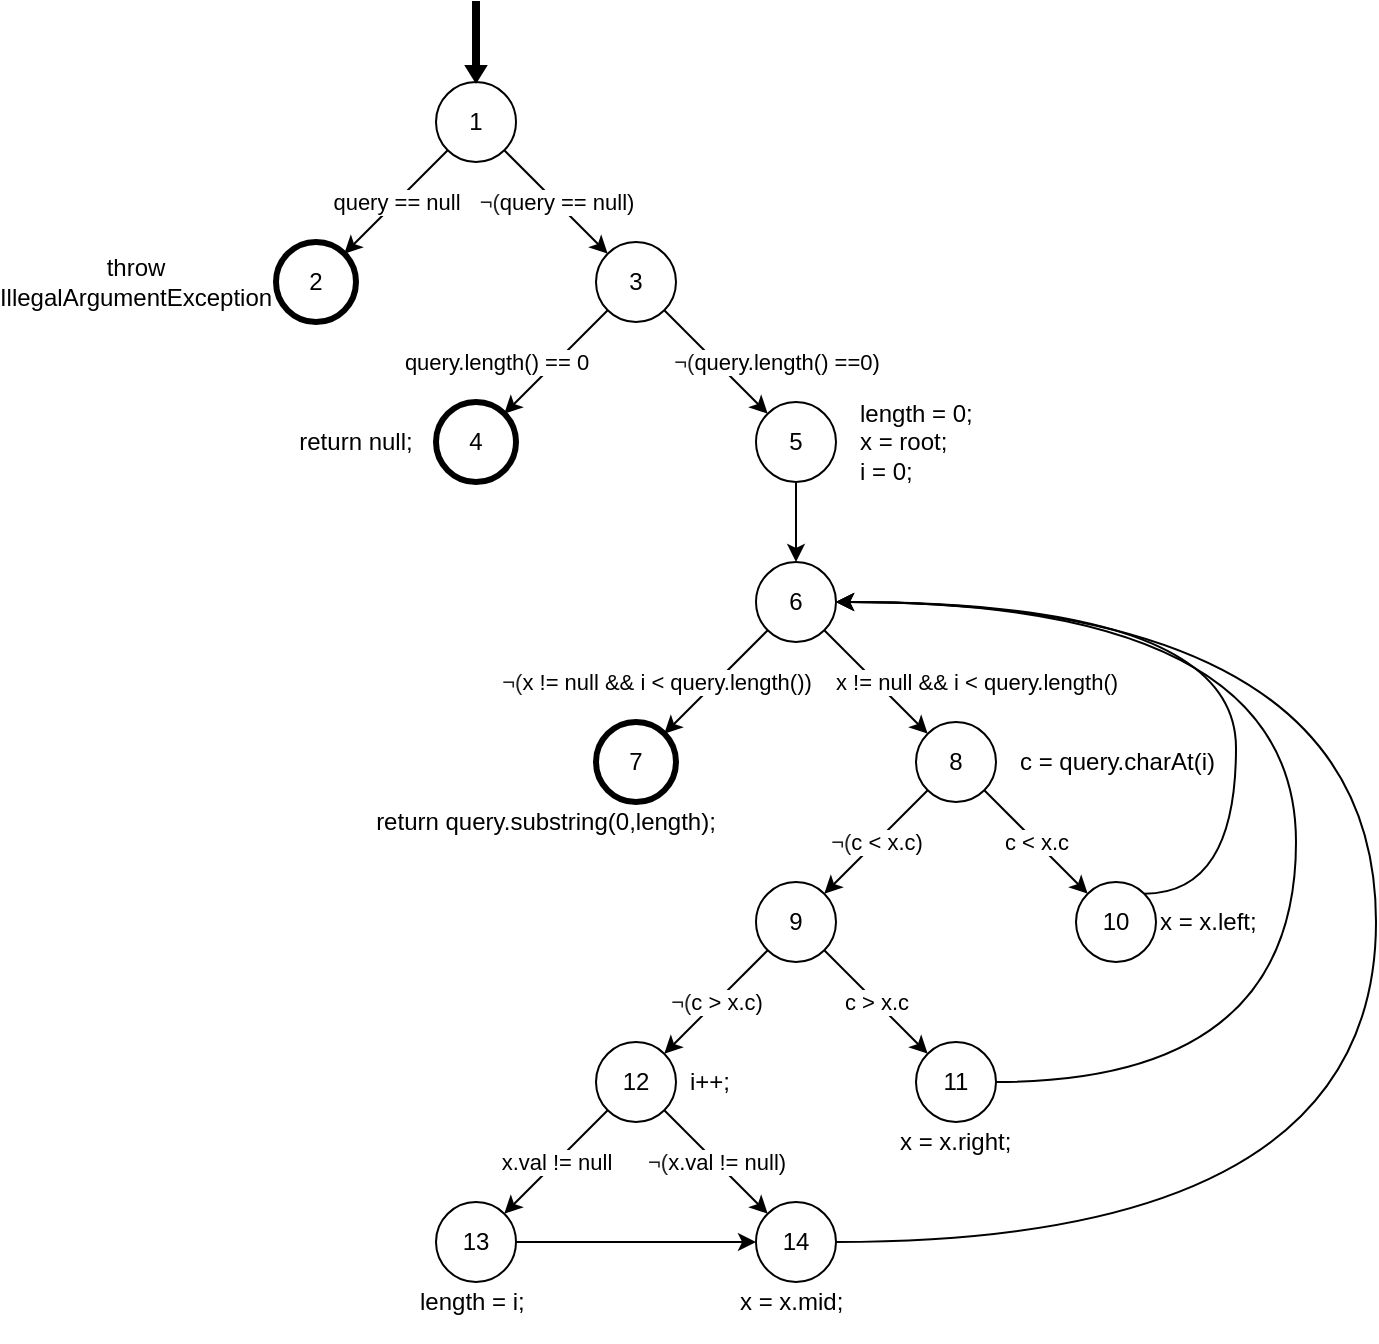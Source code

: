 <mxfile version="12.4.2" type="device" pages="1"><diagram id="HB46mMdSqpIC8kiP1vCG" name="Page-1"><mxGraphModel dx="1072" dy="815" grid="1" gridSize="10" guides="1" tooltips="1" connect="1" arrows="1" fold="1" page="1" pageScale="1" pageWidth="850" pageHeight="1100" math="0" shadow="0"><root><mxCell id="0"/><mxCell id="1" parent="0"/><mxCell id="EAz4oz9kHEWcXi7O_TOV-5" value="query == null" style="rounded=0;orthogonalLoop=1;jettySize=auto;html=1;exitX=0;exitY=1;exitDx=0;exitDy=0;entryX=1;entryY=0;entryDx=0;entryDy=0;align=center;verticalAlign=middle;" parent="1" source="EAz4oz9kHEWcXi7O_TOV-1" target="EAz4oz9kHEWcXi7O_TOV-3" edge="1"><mxGeometry relative="1" as="geometry"/></mxCell><mxCell id="EAz4oz9kHEWcXi7O_TOV-8" value="&lt;span style=&quot;white-space: normal ; font-family: sans-serif ; color: rgb(34 , 34 , 34)&quot;&gt;&lt;font style=&quot;font-size: 11px&quot;&gt;¬&lt;/font&gt;&lt;font style=&quot;font-size: 11px&quot;&gt;(&lt;/font&gt;&lt;/span&gt;query == null)" style="edgeStyle=none;rounded=0;orthogonalLoop=1;jettySize=auto;html=1;exitX=1;exitY=1;exitDx=0;exitDy=0;entryX=0;entryY=0;entryDx=0;entryDy=0;align=center;" parent="1" source="EAz4oz9kHEWcXi7O_TOV-1" target="EAz4oz9kHEWcXi7O_TOV-7" edge="1"><mxGeometry relative="1" as="geometry"/></mxCell><mxCell id="EAz4oz9kHEWcXi7O_TOV-1" value="1" style="ellipse;whiteSpace=wrap;html=1;aspect=fixed;" parent="1" vertex="1"><mxGeometry x="280" y="200" width="40" height="40" as="geometry"/></mxCell><mxCell id="EAz4oz9kHEWcXi7O_TOV-2" value="" style="shape=singleArrow;direction=south;whiteSpace=wrap;html=1;fillColor=#000000;" parent="1" vertex="1"><mxGeometry x="295" y="160" width="10" height="40" as="geometry"/></mxCell><mxCell id="EAz4oz9kHEWcXi7O_TOV-3" value="2" style="ellipse;whiteSpace=wrap;html=1;aspect=fixed;gradientColor=none;strokeWidth=3;" parent="1" vertex="1"><mxGeometry x="200" y="280" width="40" height="40" as="geometry"/></mxCell><mxCell id="EAz4oz9kHEWcXi7O_TOV-6" value="throw IllegalArgumentException" style="text;html=1;strokeColor=none;fillColor=none;align=center;verticalAlign=middle;whiteSpace=wrap;rounded=0;" parent="1" vertex="1"><mxGeometry x="110" y="290" width="40" height="20" as="geometry"/></mxCell><mxCell id="EAz4oz9kHEWcXi7O_TOV-12" value="query.length() == 0" style="edgeStyle=none;rounded=0;orthogonalLoop=1;jettySize=auto;html=1;exitX=0;exitY=1;exitDx=0;exitDy=0;entryX=1;entryY=0;entryDx=0;entryDy=0;" parent="1" source="EAz4oz9kHEWcXi7O_TOV-7" target="EAz4oz9kHEWcXi7O_TOV-9" edge="1"><mxGeometry x="0.58" y="-21" relative="1" as="geometry"><mxPoint as="offset"/></mxGeometry></mxCell><mxCell id="EAz4oz9kHEWcXi7O_TOV-13" value="&lt;font style=&quot;color: rgb(34 , 34 , 34) ; font-family: sans-serif ; white-space: normal&quot;&gt;¬&lt;/font&gt;&lt;font style=&quot;color: rgb(34 , 34 , 34) ; font-family: sans-serif ; white-space: normal&quot;&gt;(&lt;/font&gt;query.length() ==0)" style="edgeStyle=none;rounded=0;orthogonalLoop=1;jettySize=auto;html=1;exitX=1;exitY=1;exitDx=0;exitDy=0;entryX=0;entryY=0;entryDx=0;entryDy=0;" parent="1" source="EAz4oz9kHEWcXi7O_TOV-7" target="EAz4oz9kHEWcXi7O_TOV-10" edge="1"><mxGeometry x="0.58" y="21" relative="1" as="geometry"><mxPoint as="offset"/></mxGeometry></mxCell><mxCell id="EAz4oz9kHEWcXi7O_TOV-7" value="3" style="ellipse;whiteSpace=wrap;html=1;aspect=fixed;" parent="1" vertex="1"><mxGeometry x="360" y="280" width="40" height="40" as="geometry"/></mxCell><mxCell id="EAz4oz9kHEWcXi7O_TOV-9" value="4" style="ellipse;whiteSpace=wrap;html=1;aspect=fixed;strokeWidth=3;" parent="1" vertex="1"><mxGeometry x="280" y="360" width="40" height="40" as="geometry"/></mxCell><mxCell id="EAz4oz9kHEWcXi7O_TOV-17" value="&lt;font style=&quot;color: rgb(34 , 34 , 34) ; font-family: sans-serif ; white-space: normal&quot;&gt;¬&lt;/font&gt;&lt;font style=&quot;color: rgb(34 , 34 , 34) ; font-family: sans-serif ; white-space: normal&quot;&gt;(&lt;/font&gt;x != null &amp;amp;&amp;amp; i &amp;lt; query.length())" style="edgeStyle=none;rounded=0;orthogonalLoop=1;jettySize=auto;html=1;entryX=1;entryY=0;entryDx=0;entryDy=0;exitX=0;exitY=1;exitDx=0;exitDy=0;" parent="1" source="EAz4oz9kHEWcXi7O_TOV-27" target="EAz4oz9kHEWcXi7O_TOV-16" edge="1"><mxGeometry x="0.58" y="-21" relative="1" as="geometry"><mxPoint x="370" y="394" as="sourcePoint"/><mxPoint as="offset"/></mxGeometry></mxCell><mxCell id="EAz4oz9kHEWcXi7O_TOV-19" value="x != null &amp;amp;&amp;amp; i &amp;lt; query.length()" style="edgeStyle=none;rounded=0;orthogonalLoop=1;jettySize=auto;html=1;entryX=0;entryY=0;entryDx=0;entryDy=0;exitX=1;exitY=1;exitDx=0;exitDy=0;" parent="1" source="EAz4oz9kHEWcXi7O_TOV-27" target="EAz4oz9kHEWcXi7O_TOV-18" edge="1"><mxGeometry x="0.967" y="35" relative="1" as="geometry"><mxPoint x="620" y="360" as="sourcePoint"/><mxPoint as="offset"/></mxGeometry></mxCell><mxCell id="EAz4oz9kHEWcXi7O_TOV-28" style="edgeStyle=none;rounded=0;orthogonalLoop=1;jettySize=auto;html=1;exitX=0.5;exitY=1;exitDx=0;exitDy=0;entryX=0.5;entryY=0;entryDx=0;entryDy=0;" parent="1" source="EAz4oz9kHEWcXi7O_TOV-10" target="EAz4oz9kHEWcXi7O_TOV-27" edge="1"><mxGeometry relative="1" as="geometry"/></mxCell><mxCell id="EAz4oz9kHEWcXi7O_TOV-10" value="5" style="ellipse;whiteSpace=wrap;html=1;aspect=fixed;" parent="1" vertex="1"><mxGeometry x="440" y="360" width="40" height="40" as="geometry"/></mxCell><mxCell id="EAz4oz9kHEWcXi7O_TOV-14" value="return null;" style="text;html=1;strokeColor=none;fillColor=none;align=center;verticalAlign=middle;whiteSpace=wrap;rounded=0;" parent="1" vertex="1"><mxGeometry x="210" y="370" width="60" height="20" as="geometry"/></mxCell><mxCell id="EAz4oz9kHEWcXi7O_TOV-15" value="length = 0;&lt;br&gt;x = root;&lt;br&gt;i = 0;" style="text;html=1;strokeColor=none;fillColor=none;align=left;verticalAlign=middle;whiteSpace=wrap;rounded=0;" parent="1" vertex="1"><mxGeometry x="490" y="360" width="60" height="40" as="geometry"/></mxCell><mxCell id="EAz4oz9kHEWcXi7O_TOV-16" value="7" style="ellipse;whiteSpace=wrap;html=1;aspect=fixed;strokeWidth=3;" parent="1" vertex="1"><mxGeometry x="360" y="520" width="40" height="40" as="geometry"/></mxCell><mxCell id="EAz4oz9kHEWcXi7O_TOV-25" value="&lt;font style=&quot;color: rgb(34 , 34 , 34) ; font-family: sans-serif ; white-space: normal&quot;&gt;¬&lt;/font&gt;&lt;font style=&quot;color: rgb(34 , 34 , 34) ; font-family: sans-serif ; white-space: normal&quot;&gt;(&lt;/font&gt;c &amp;lt; x.c)" style="edgeStyle=none;rounded=0;orthogonalLoop=1;jettySize=auto;html=1;exitX=0;exitY=1;exitDx=0;exitDy=0;entryX=1;entryY=0;entryDx=0;entryDy=0;" parent="1" source="EAz4oz9kHEWcXi7O_TOV-18" target="EAz4oz9kHEWcXi7O_TOV-23" edge="1"><mxGeometry relative="1" as="geometry"/></mxCell><mxCell id="EAz4oz9kHEWcXi7O_TOV-29" value="c &amp;lt; x.c" style="edgeStyle=none;rounded=0;orthogonalLoop=1;jettySize=auto;html=1;exitX=1;exitY=1;exitDx=0;exitDy=0;entryX=0;entryY=0;entryDx=0;entryDy=0;" parent="1" source="EAz4oz9kHEWcXi7O_TOV-18" edge="1"><mxGeometry relative="1" as="geometry"><mxPoint x="605.858" y="605.858" as="targetPoint"/></mxGeometry></mxCell><mxCell id="EAz4oz9kHEWcXi7O_TOV-18" value="8" style="ellipse;whiteSpace=wrap;html=1;aspect=fixed;" parent="1" vertex="1"><mxGeometry x="520" y="520" width="40" height="40" as="geometry"/></mxCell><mxCell id="EAz4oz9kHEWcXi7O_TOV-20" value="return query.substring(0,length);" style="text;html=1;strokeColor=none;fillColor=none;align=center;verticalAlign=middle;whiteSpace=wrap;rounded=0;" parent="1" vertex="1"><mxGeometry x="245" y="560" width="180" height="20" as="geometry"/></mxCell><mxCell id="EAz4oz9kHEWcXi7O_TOV-34" value="c &amp;gt; x.c" style="edgeStyle=none;rounded=0;orthogonalLoop=1;jettySize=auto;html=1;exitX=1;exitY=1;exitDx=0;exitDy=0;entryX=0;entryY=0;entryDx=0;entryDy=0;" parent="1" source="EAz4oz9kHEWcXi7O_TOV-23" target="EAz4oz9kHEWcXi7O_TOV-33" edge="1"><mxGeometry relative="1" as="geometry"><mxPoint x="605.858" y="634.142" as="sourcePoint"/></mxGeometry></mxCell><mxCell id="EAz4oz9kHEWcXi7O_TOV-37" value="&lt;font style=&quot;color: rgb(34 , 34 , 34) ; font-family: sans-serif ; white-space: normal&quot;&gt;¬&lt;/font&gt;&lt;font style=&quot;color: rgb(34 , 34 , 34) ; font-family: sans-serif ; white-space: normal&quot;&gt;(&lt;/font&gt;c &amp;gt; x.c)" style="edgeStyle=none;rounded=0;orthogonalLoop=1;jettySize=auto;html=1;exitX=0;exitY=1;exitDx=0;exitDy=0;entryX=1;entryY=0;entryDx=0;entryDy=0;" parent="1" source="EAz4oz9kHEWcXi7O_TOV-23" target="EAz4oz9kHEWcXi7O_TOV-32" edge="1"><mxGeometry relative="1" as="geometry"><mxPoint x="634.142" y="634.142" as="sourcePoint"/></mxGeometry></mxCell><mxCell id="EAz4oz9kHEWcXi7O_TOV-23" value="9" style="ellipse;whiteSpace=wrap;html=1;aspect=fixed;" parent="1" vertex="1"><mxGeometry x="440" y="600" width="40" height="40" as="geometry"/></mxCell><mxCell id="EAz4oz9kHEWcXi7O_TOV-24" value="c = query.charAt(i)" style="text;html=1;strokeColor=none;fillColor=none;align=left;verticalAlign=middle;whiteSpace=wrap;rounded=0;" parent="1" vertex="1"><mxGeometry x="570" y="520" width="100" height="40" as="geometry"/></mxCell><mxCell id="EAz4oz9kHEWcXi7O_TOV-27" value="6" style="ellipse;whiteSpace=wrap;html=1;aspect=fixed;" parent="1" vertex="1"><mxGeometry x="440" y="440" width="40" height="40" as="geometry"/></mxCell><mxCell id="EAz4oz9kHEWcXi7O_TOV-31" value="x = x.left;" style="text;html=1;strokeColor=none;fillColor=none;align=left;verticalAlign=middle;whiteSpace=wrap;rounded=0;" parent="1" vertex="1"><mxGeometry x="640" y="600" width="60" height="40" as="geometry"/></mxCell><mxCell id="EAz4oz9kHEWcXi7O_TOV-41" value="x.val != null" style="edgeStyle=none;rounded=0;orthogonalLoop=1;jettySize=auto;html=1;exitX=0;exitY=1;exitDx=0;exitDy=0;entryX=1;entryY=0;entryDx=0;entryDy=0;" parent="1" source="EAz4oz9kHEWcXi7O_TOV-32" target="EAz4oz9kHEWcXi7O_TOV-40" edge="1"><mxGeometry relative="1" as="geometry"/></mxCell><mxCell id="EAz4oz9kHEWcXi7O_TOV-42" value="&lt;font style=&quot;color: rgb(34 , 34 , 34) ; font-family: sans-serif ; white-space: normal&quot;&gt;¬&lt;/font&gt;&lt;font style=&quot;color: rgb(34 , 34 , 34) ; font-family: sans-serif ; white-space: normal&quot;&gt;(&lt;/font&gt;x.val != null)" style="edgeStyle=none;rounded=0;orthogonalLoop=1;jettySize=auto;html=1;exitX=1;exitY=1;exitDx=0;exitDy=0;entryX=0;entryY=0;entryDx=0;entryDy=0;" parent="1" source="EAz4oz9kHEWcXi7O_TOV-32" target="EAz4oz9kHEWcXi7O_TOV-39" edge="1"><mxGeometry relative="1" as="geometry"/></mxCell><mxCell id="EAz4oz9kHEWcXi7O_TOV-32" value="12" style="ellipse;whiteSpace=wrap;html=1;aspect=fixed;" parent="1" vertex="1"><mxGeometry x="360" y="680" width="40" height="40" as="geometry"/></mxCell><mxCell id="EAz4oz9kHEWcXi7O_TOV-50" style="edgeStyle=orthogonalEdgeStyle;curved=1;rounded=0;orthogonalLoop=1;jettySize=auto;html=1;exitX=1;exitY=0.5;exitDx=0;exitDy=0;entryX=1;entryY=0.5;entryDx=0;entryDy=0;" parent="1" source="EAz4oz9kHEWcXi7O_TOV-33" target="EAz4oz9kHEWcXi7O_TOV-27" edge="1"><mxGeometry relative="1" as="geometry"><Array as="points"><mxPoint x="710" y="700"/><mxPoint x="710" y="460"/></Array></mxGeometry></mxCell><mxCell id="EAz4oz9kHEWcXi7O_TOV-33" value="11" style="ellipse;whiteSpace=wrap;html=1;aspect=fixed;" parent="1" vertex="1"><mxGeometry x="520" y="680" width="40" height="40" as="geometry"/></mxCell><mxCell id="EAz4oz9kHEWcXi7O_TOV-36" value="x = x.right;" style="text;html=1;strokeColor=none;fillColor=none;align=left;verticalAlign=middle;whiteSpace=wrap;rounded=0;" parent="1" vertex="1"><mxGeometry x="510" y="710" width="60" height="40" as="geometry"/></mxCell><mxCell id="EAz4oz9kHEWcXi7O_TOV-38" value="i++;" style="text;html=1;strokeColor=none;fillColor=none;align=left;verticalAlign=middle;whiteSpace=wrap;rounded=0;" parent="1" vertex="1"><mxGeometry x="405" y="692.5" width="40" height="15" as="geometry"/></mxCell><mxCell id="EAz4oz9kHEWcXi7O_TOV-51" style="edgeStyle=orthogonalEdgeStyle;curved=1;rounded=0;orthogonalLoop=1;jettySize=auto;html=1;exitX=1;exitY=0.5;exitDx=0;exitDy=0;entryX=1;entryY=0.5;entryDx=0;entryDy=0;" parent="1" source="EAz4oz9kHEWcXi7O_TOV-39" target="EAz4oz9kHEWcXi7O_TOV-27" edge="1"><mxGeometry relative="1" as="geometry"><Array as="points"><mxPoint x="750" y="780"/><mxPoint x="750" y="460"/></Array></mxGeometry></mxCell><mxCell id="EAz4oz9kHEWcXi7O_TOV-39" value="14" style="ellipse;whiteSpace=wrap;html=1;aspect=fixed;" parent="1" vertex="1"><mxGeometry x="440" y="760" width="40" height="40" as="geometry"/></mxCell><mxCell id="EAz4oz9kHEWcXi7O_TOV-47" style="edgeStyle=none;rounded=0;orthogonalLoop=1;jettySize=auto;html=1;exitX=1;exitY=0.5;exitDx=0;exitDy=0;entryX=0;entryY=0.5;entryDx=0;entryDy=0;" parent="1" source="EAz4oz9kHEWcXi7O_TOV-40" target="EAz4oz9kHEWcXi7O_TOV-39" edge="1"><mxGeometry relative="1" as="geometry"/></mxCell><mxCell id="EAz4oz9kHEWcXi7O_TOV-40" value="13" style="ellipse;whiteSpace=wrap;html=1;aspect=fixed;" parent="1" vertex="1"><mxGeometry x="280" y="760" width="40" height="40" as="geometry"/></mxCell><mxCell id="EAz4oz9kHEWcXi7O_TOV-43" value="length = i;" style="text;html=1;strokeColor=none;fillColor=none;align=left;verticalAlign=middle;whiteSpace=wrap;rounded=0;" parent="1" vertex="1"><mxGeometry x="270" y="790" width="60" height="40" as="geometry"/></mxCell><mxCell id="EAz4oz9kHEWcXi7O_TOV-49" style="edgeStyle=orthogonalEdgeStyle;curved=1;rounded=0;orthogonalLoop=1;jettySize=auto;html=1;exitX=1;exitY=0;exitDx=0;exitDy=0;entryX=1;entryY=0.5;entryDx=0;entryDy=0;" parent="1" source="EAz4oz9kHEWcXi7O_TOV-44" target="EAz4oz9kHEWcXi7O_TOV-27" edge="1"><mxGeometry relative="1" as="geometry"><Array as="points"><mxPoint x="680" y="606"/><mxPoint x="680" y="460"/></Array></mxGeometry></mxCell><mxCell id="EAz4oz9kHEWcXi7O_TOV-44" value="10" style="ellipse;whiteSpace=wrap;html=1;aspect=fixed;" parent="1" vertex="1"><mxGeometry x="600" y="600" width="40" height="40" as="geometry"/></mxCell><mxCell id="EAz4oz9kHEWcXi7O_TOV-46" value="x = x.mid;" style="text;html=1;strokeColor=none;fillColor=none;align=left;verticalAlign=middle;whiteSpace=wrap;rounded=0;" parent="1" vertex="1"><mxGeometry x="430" y="790" width="60" height="40" as="geometry"/></mxCell></root></mxGraphModel></diagram></mxfile>